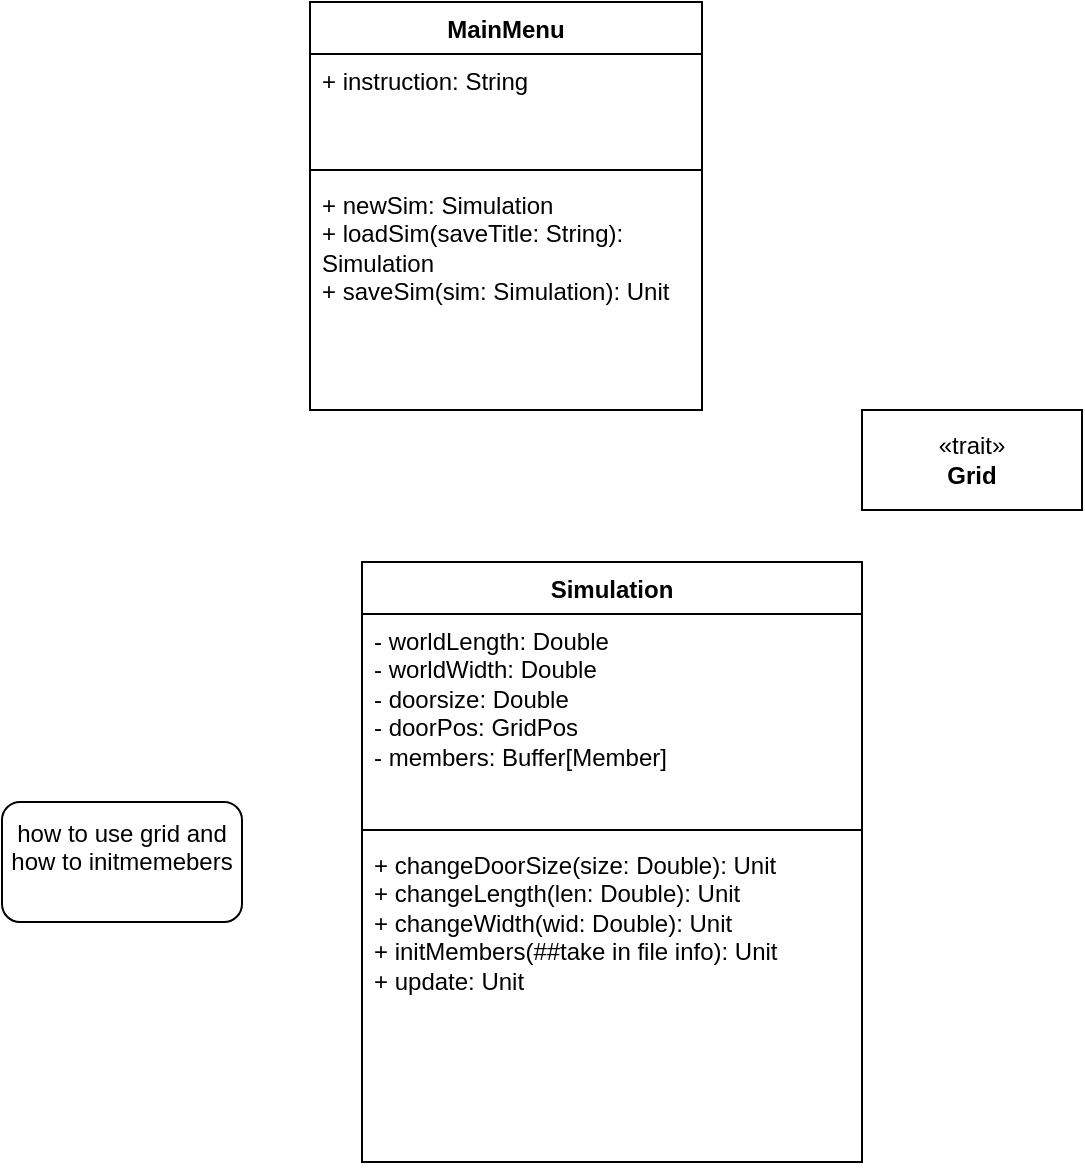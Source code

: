 <mxfile version="23.1.2" type="github">
  <diagram id="C5RBs43oDa-KdzZeNtuy" name="Page-1">
    <mxGraphModel dx="794" dy="338" grid="1" gridSize="10" guides="1" tooltips="1" connect="1" arrows="1" fold="1" page="1" pageScale="1" pageWidth="827" pageHeight="1169" math="0" shadow="0">
      <root>
        <mxCell id="WIyWlLk6GJQsqaUBKTNV-0" />
        <mxCell id="WIyWlLk6GJQsqaUBKTNV-1" parent="WIyWlLk6GJQsqaUBKTNV-0" />
        <mxCell id="RkpjHpUXgbbp_-WKOQ0z-0" value="MainMenu" style="swimlane;fontStyle=1;align=center;verticalAlign=top;childLayout=stackLayout;horizontal=1;startSize=26;horizontalStack=0;resizeParent=1;resizeParentMax=0;resizeLast=0;collapsible=1;marginBottom=0;whiteSpace=wrap;html=1;" vertex="1" parent="WIyWlLk6GJQsqaUBKTNV-1">
          <mxGeometry x="254" y="200" width="196" height="204" as="geometry" />
        </mxCell>
        <mxCell id="RkpjHpUXgbbp_-WKOQ0z-1" value="&lt;div&gt;+ instruction: String&lt;br&gt;&lt;/div&gt;" style="text;strokeColor=none;fillColor=none;align=left;verticalAlign=top;spacingLeft=4;spacingRight=4;overflow=hidden;rotatable=0;points=[[0,0.5],[1,0.5]];portConstraint=eastwest;whiteSpace=wrap;html=1;" vertex="1" parent="RkpjHpUXgbbp_-WKOQ0z-0">
          <mxGeometry y="26" width="196" height="54" as="geometry" />
        </mxCell>
        <mxCell id="RkpjHpUXgbbp_-WKOQ0z-2" value="" style="line;strokeWidth=1;fillColor=none;align=left;verticalAlign=middle;spacingTop=-1;spacingLeft=3;spacingRight=3;rotatable=0;labelPosition=right;points=[];portConstraint=eastwest;strokeColor=inherit;" vertex="1" parent="RkpjHpUXgbbp_-WKOQ0z-0">
          <mxGeometry y="80" width="196" height="8" as="geometry" />
        </mxCell>
        <mxCell id="RkpjHpUXgbbp_-WKOQ0z-3" value="&lt;div&gt;+ newSim: Simulation&lt;/div&gt;&lt;div&gt;+ loadSim(saveTitle: String): Simulation&lt;br&gt;&lt;/div&gt;&lt;div&gt;+ saveSim(sim: Simulation): Unit&lt;br&gt;&lt;/div&gt;" style="text;strokeColor=none;fillColor=none;align=left;verticalAlign=top;spacingLeft=4;spacingRight=4;overflow=hidden;rotatable=0;points=[[0,0.5],[1,0.5]];portConstraint=eastwest;whiteSpace=wrap;html=1;" vertex="1" parent="RkpjHpUXgbbp_-WKOQ0z-0">
          <mxGeometry y="88" width="196" height="116" as="geometry" />
        </mxCell>
        <mxCell id="RkpjHpUXgbbp_-WKOQ0z-4" value="Simulation" style="swimlane;fontStyle=1;align=center;verticalAlign=top;childLayout=stackLayout;horizontal=1;startSize=26;horizontalStack=0;resizeParent=1;resizeParentMax=0;resizeLast=0;collapsible=1;marginBottom=0;whiteSpace=wrap;html=1;" vertex="1" parent="WIyWlLk6GJQsqaUBKTNV-1">
          <mxGeometry x="280" y="480" width="250" height="300" as="geometry" />
        </mxCell>
        <mxCell id="RkpjHpUXgbbp_-WKOQ0z-5" value="&lt;div&gt;- worldLength: Double&lt;/div&gt;&lt;div&gt;- worldWidth: Double&lt;/div&gt;&lt;div&gt;- doorsize: Double&lt;/div&gt;&lt;div&gt;- doorPos: GridPos&lt;/div&gt;&lt;div&gt;- members: Buffer[Member] &lt;br&gt;&lt;/div&gt;&lt;div&gt;&lt;br&gt;&lt;/div&gt;" style="text;strokeColor=none;fillColor=none;align=left;verticalAlign=top;spacingLeft=4;spacingRight=4;overflow=hidden;rotatable=0;points=[[0,0.5],[1,0.5]];portConstraint=eastwest;whiteSpace=wrap;html=1;" vertex="1" parent="RkpjHpUXgbbp_-WKOQ0z-4">
          <mxGeometry y="26" width="250" height="104" as="geometry" />
        </mxCell>
        <mxCell id="RkpjHpUXgbbp_-WKOQ0z-6" value="" style="line;strokeWidth=1;fillColor=none;align=left;verticalAlign=middle;spacingTop=-1;spacingLeft=3;spacingRight=3;rotatable=0;labelPosition=right;points=[];portConstraint=eastwest;strokeColor=inherit;" vertex="1" parent="RkpjHpUXgbbp_-WKOQ0z-4">
          <mxGeometry y="130" width="250" height="8" as="geometry" />
        </mxCell>
        <mxCell id="RkpjHpUXgbbp_-WKOQ0z-7" value="&lt;div&gt;+ changeDoorSize(size: Double): Unit&lt;/div&gt;&lt;div&gt;+ changeLength(len: Double): Unit&lt;/div&gt;&lt;div&gt;+ changeWidth(wid: Double): Unit&lt;/div&gt;&lt;div&gt;+ initMembers(##take in file info): Unit&lt;/div&gt;&lt;div&gt;+ update: Unit&lt;br&gt;&lt;/div&gt;&lt;div&gt;&lt;br&gt;&lt;/div&gt;" style="text;strokeColor=none;fillColor=none;align=left;verticalAlign=top;spacingLeft=4;spacingRight=4;overflow=hidden;rotatable=0;points=[[0,0.5],[1,0.5]];portConstraint=eastwest;whiteSpace=wrap;html=1;" vertex="1" parent="RkpjHpUXgbbp_-WKOQ0z-4">
          <mxGeometry y="138" width="250" height="162" as="geometry" />
        </mxCell>
        <mxCell id="RkpjHpUXgbbp_-WKOQ0z-8" value="«trait»&lt;br&gt;&lt;b&gt;Grid&lt;/b&gt;" style="html=1;whiteSpace=wrap;" vertex="1" parent="WIyWlLk6GJQsqaUBKTNV-1">
          <mxGeometry x="530" y="404" width="110" height="50" as="geometry" />
        </mxCell>
        <mxCell id="RkpjHpUXgbbp_-WKOQ0z-9" value="&lt;div&gt;how to use grid and how to initmemebers&lt;/div&gt;&lt;div&gt;&lt;br&gt;&lt;/div&gt;" style="rounded=1;whiteSpace=wrap;html=1;" vertex="1" parent="WIyWlLk6GJQsqaUBKTNV-1">
          <mxGeometry x="100" y="600" width="120" height="60" as="geometry" />
        </mxCell>
      </root>
    </mxGraphModel>
  </diagram>
</mxfile>
